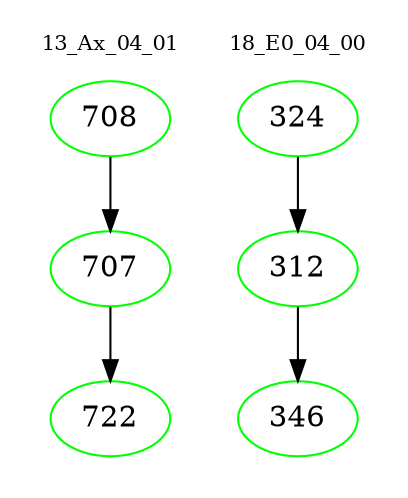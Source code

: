 digraph{
subgraph cluster_0 {
color = white
label = "13_Ax_04_01";
fontsize=10;
T0_708 [label="708", color="green"]
T0_708 -> T0_707 [color="black"]
T0_707 [label="707", color="green"]
T0_707 -> T0_722 [color="black"]
T0_722 [label="722", color="green"]
}
subgraph cluster_1 {
color = white
label = "18_E0_04_00";
fontsize=10;
T1_324 [label="324", color="green"]
T1_324 -> T1_312 [color="black"]
T1_312 [label="312", color="green"]
T1_312 -> T1_346 [color="black"]
T1_346 [label="346", color="green"]
}
}
